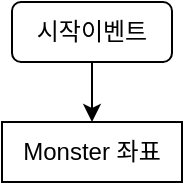 <mxfile version="21.0.6" type="device"><diagram name="페이지-1" id="6AkLuTs79HInfqgCTrTK"><mxGraphModel dx="522" dy="579" grid="1" gridSize="10" guides="1" tooltips="1" connect="1" arrows="1" fold="1" page="1" pageScale="1" pageWidth="827" pageHeight="1169" math="0" shadow="0"><root><mxCell id="0"/><mxCell id="1" parent="0"/><mxCell id="bm6epYqGDDRYVyOfIykr-1" value="시작이벤트" style="rounded=1;whiteSpace=wrap;html=1;" vertex="1" parent="1"><mxGeometry x="180" y="40" width="80" height="30" as="geometry"/></mxCell><mxCell id="bm6epYqGDDRYVyOfIykr-2" value="" style="endArrow=classic;html=1;rounded=0;exitX=0.5;exitY=1;exitDx=0;exitDy=0;" edge="1" parent="1" source="bm6epYqGDDRYVyOfIykr-1"><mxGeometry width="50" height="50" relative="1" as="geometry"><mxPoint x="250" y="330" as="sourcePoint"/><mxPoint x="220" y="100" as="targetPoint"/></mxGeometry></mxCell><mxCell id="bm6epYqGDDRYVyOfIykr-3" value="Monster 좌표" style="rounded=0;whiteSpace=wrap;html=1;" vertex="1" parent="1"><mxGeometry x="175" y="100" width="90" height="30" as="geometry"/></mxCell></root></mxGraphModel></diagram></mxfile>